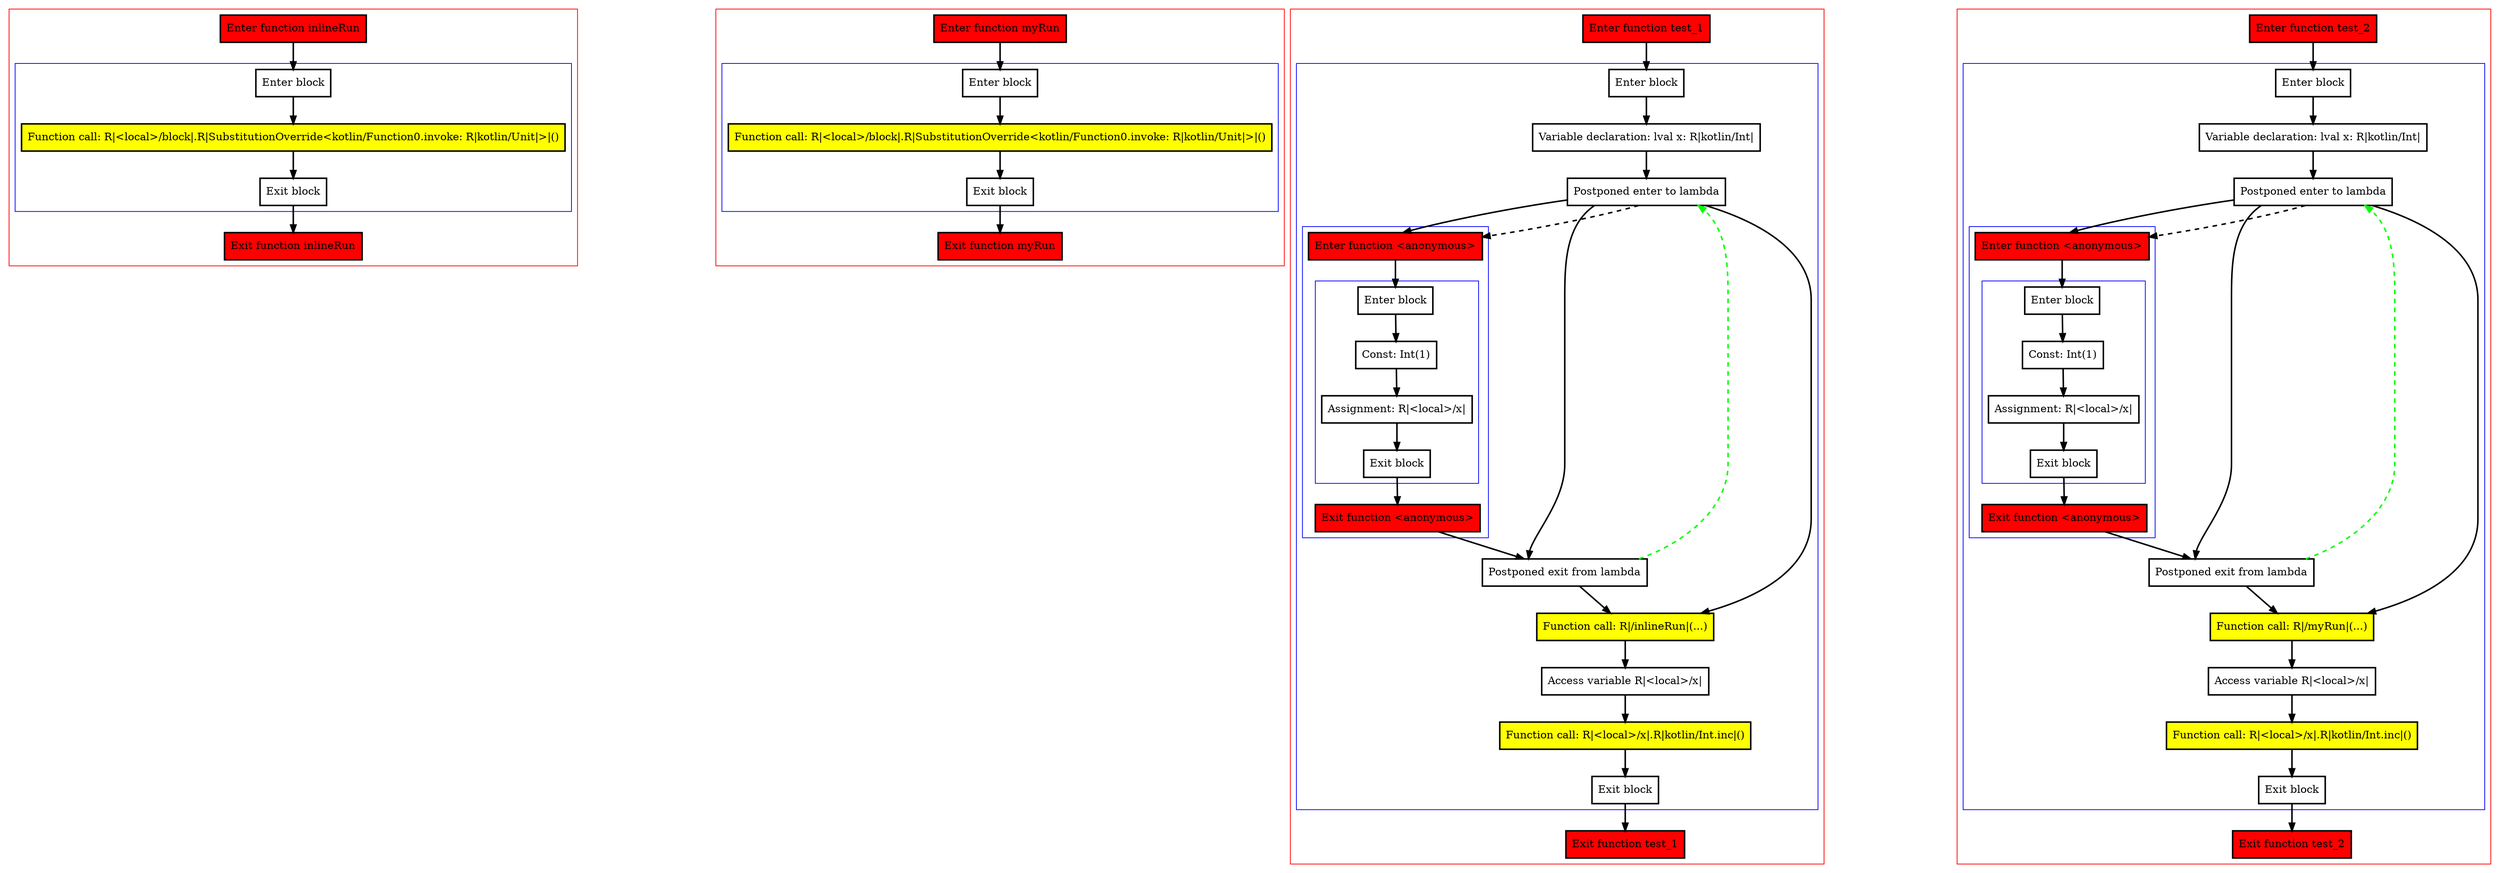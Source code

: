 digraph unknown_kt {
    graph [nodesep=3]
    node [shape=box penwidth=2]
    edge [penwidth=2]

    subgraph cluster_0 {
        color=red
        0 [label="Enter function inlineRun" style="filled" fillcolor=red];
        subgraph cluster_1 {
            color=blue
            1 [label="Enter block"];
            2 [label="Function call: R|<local>/block|.R|SubstitutionOverride<kotlin/Function0.invoke: R|kotlin/Unit|>|()" style="filled" fillcolor=yellow];
            3 [label="Exit block"];
        }
        4 [label="Exit function inlineRun" style="filled" fillcolor=red];
    }
    0 -> {1};
    1 -> {2};
    2 -> {3};
    3 -> {4};

    subgraph cluster_2 {
        color=red
        5 [label="Enter function myRun" style="filled" fillcolor=red];
        subgraph cluster_3 {
            color=blue
            6 [label="Enter block"];
            7 [label="Function call: R|<local>/block|.R|SubstitutionOverride<kotlin/Function0.invoke: R|kotlin/Unit|>|()" style="filled" fillcolor=yellow];
            8 [label="Exit block"];
        }
        9 [label="Exit function myRun" style="filled" fillcolor=red];
    }
    5 -> {6};
    6 -> {7};
    7 -> {8};
    8 -> {9};

    subgraph cluster_4 {
        color=red
        10 [label="Enter function test_1" style="filled" fillcolor=red];
        subgraph cluster_5 {
            color=blue
            11 [label="Enter block"];
            12 [label="Variable declaration: lval x: R|kotlin/Int|"];
            13 [label="Postponed enter to lambda"];
            subgraph cluster_6 {
                color=blue
                14 [label="Enter function <anonymous>" style="filled" fillcolor=red];
                subgraph cluster_7 {
                    color=blue
                    15 [label="Enter block"];
                    16 [label="Const: Int(1)"];
                    17 [label="Assignment: R|<local>/x|"];
                    18 [label="Exit block"];
                }
                19 [label="Exit function <anonymous>" style="filled" fillcolor=red];
            }
            20 [label="Postponed exit from lambda"];
            21 [label="Function call: R|/inlineRun|(...)" style="filled" fillcolor=yellow];
            22 [label="Access variable R|<local>/x|"];
            23 [label="Function call: R|<local>/x|.R|kotlin/Int.inc|()" style="filled" fillcolor=yellow];
            24 [label="Exit block"];
        }
        25 [label="Exit function test_1" style="filled" fillcolor=red];
    }
    10 -> {11};
    11 -> {12};
    12 -> {13};
    13 -> {14 20 21};
    13 -> {14} [style=dashed];
    14 -> {15};
    15 -> {16};
    16 -> {17};
    17 -> {18};
    18 -> {19};
    19 -> {20};
    20 -> {21};
    20 -> {13} [color=green style=dashed];
    21 -> {22};
    22 -> {23};
    23 -> {24};
    24 -> {25};

    subgraph cluster_8 {
        color=red
        26 [label="Enter function test_2" style="filled" fillcolor=red];
        subgraph cluster_9 {
            color=blue
            27 [label="Enter block"];
            28 [label="Variable declaration: lval x: R|kotlin/Int|"];
            29 [label="Postponed enter to lambda"];
            subgraph cluster_10 {
                color=blue
                30 [label="Enter function <anonymous>" style="filled" fillcolor=red];
                subgraph cluster_11 {
                    color=blue
                    31 [label="Enter block"];
                    32 [label="Const: Int(1)"];
                    33 [label="Assignment: R|<local>/x|"];
                    34 [label="Exit block"];
                }
                35 [label="Exit function <anonymous>" style="filled" fillcolor=red];
            }
            36 [label="Postponed exit from lambda"];
            37 [label="Function call: R|/myRun|(...)" style="filled" fillcolor=yellow];
            38 [label="Access variable R|<local>/x|"];
            39 [label="Function call: R|<local>/x|.R|kotlin/Int.inc|()" style="filled" fillcolor=yellow];
            40 [label="Exit block"];
        }
        41 [label="Exit function test_2" style="filled" fillcolor=red];
    }
    26 -> {27};
    27 -> {28};
    28 -> {29};
    29 -> {30 36 37};
    29 -> {30} [style=dashed];
    30 -> {31};
    31 -> {32};
    32 -> {33};
    33 -> {34};
    34 -> {35};
    35 -> {36};
    36 -> {37};
    36 -> {29} [color=green style=dashed];
    37 -> {38};
    38 -> {39};
    39 -> {40};
    40 -> {41};

}
